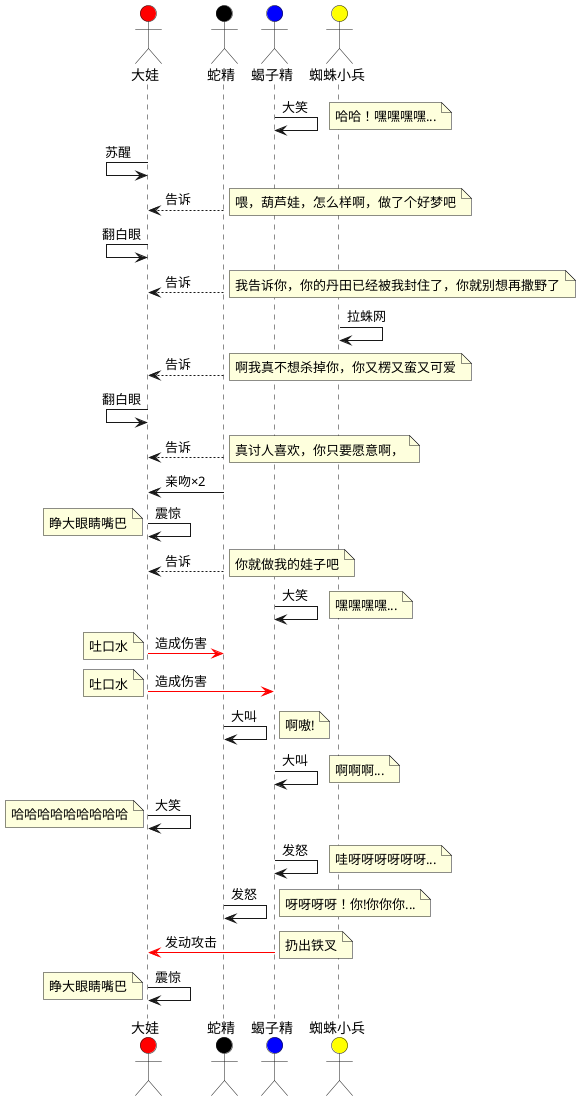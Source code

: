 @startuml
actor 大娃 #red
actor 蛇精 #black
actor 蝎子精 #blue
actor 蜘蛛小兵 #yellow
蝎子精->蝎子精:大笑
note right:哈哈！嘿嘿嘿嘿...
大娃<-大娃:苏醒
蛇精-->大娃:告诉
note right:喂，葫芦娃，怎么样啊，做了个好梦吧
大娃<-大娃:翻白眼
蛇精-->大娃:告诉
note right:我告诉你，你的丹田已经被我封住了，你就别想再撒野了
蜘蛛小兵->蜘蛛小兵:拉蛛网
蛇精-->大娃:告诉
note right:啊我真不想杀掉你，你又楞又蛮又可爱
大娃<-大娃:翻白眼
蛇精-->大娃:告诉
note right:真讨人喜欢，你只要愿意啊，
蛇精->大娃:亲吻×2
大娃->大娃:震惊
note left:睁大眼睛嘴巴
蛇精-->大娃:告诉
note right:你就做我的娃子吧
蝎子精->蝎子精:大笑
note right:嘿嘿嘿嘿...
大娃-[#red]>蛇精:造成伤害
note left:吐口水
大娃-[#red]>蝎子精:造成伤害
note left:吐口水
蛇精->蛇精:大叫
note right:啊嗷!
蝎子精->蝎子精:大叫
note right:啊啊啊...
大娃->大娃:大笑
note left:哈哈哈哈哈哈哈哈哈
蝎子精->蝎子精:发怒
note right:哇呀呀呀呀呀呀...
蛇精->蛇精:发怒
note right:呀呀呀呀！你!你你你...
蝎子精-[#red]>大娃:发动攻击
note right:扔出铁叉
大娃->大娃:震惊
note left:睁大眼睛嘴巴
@enduml